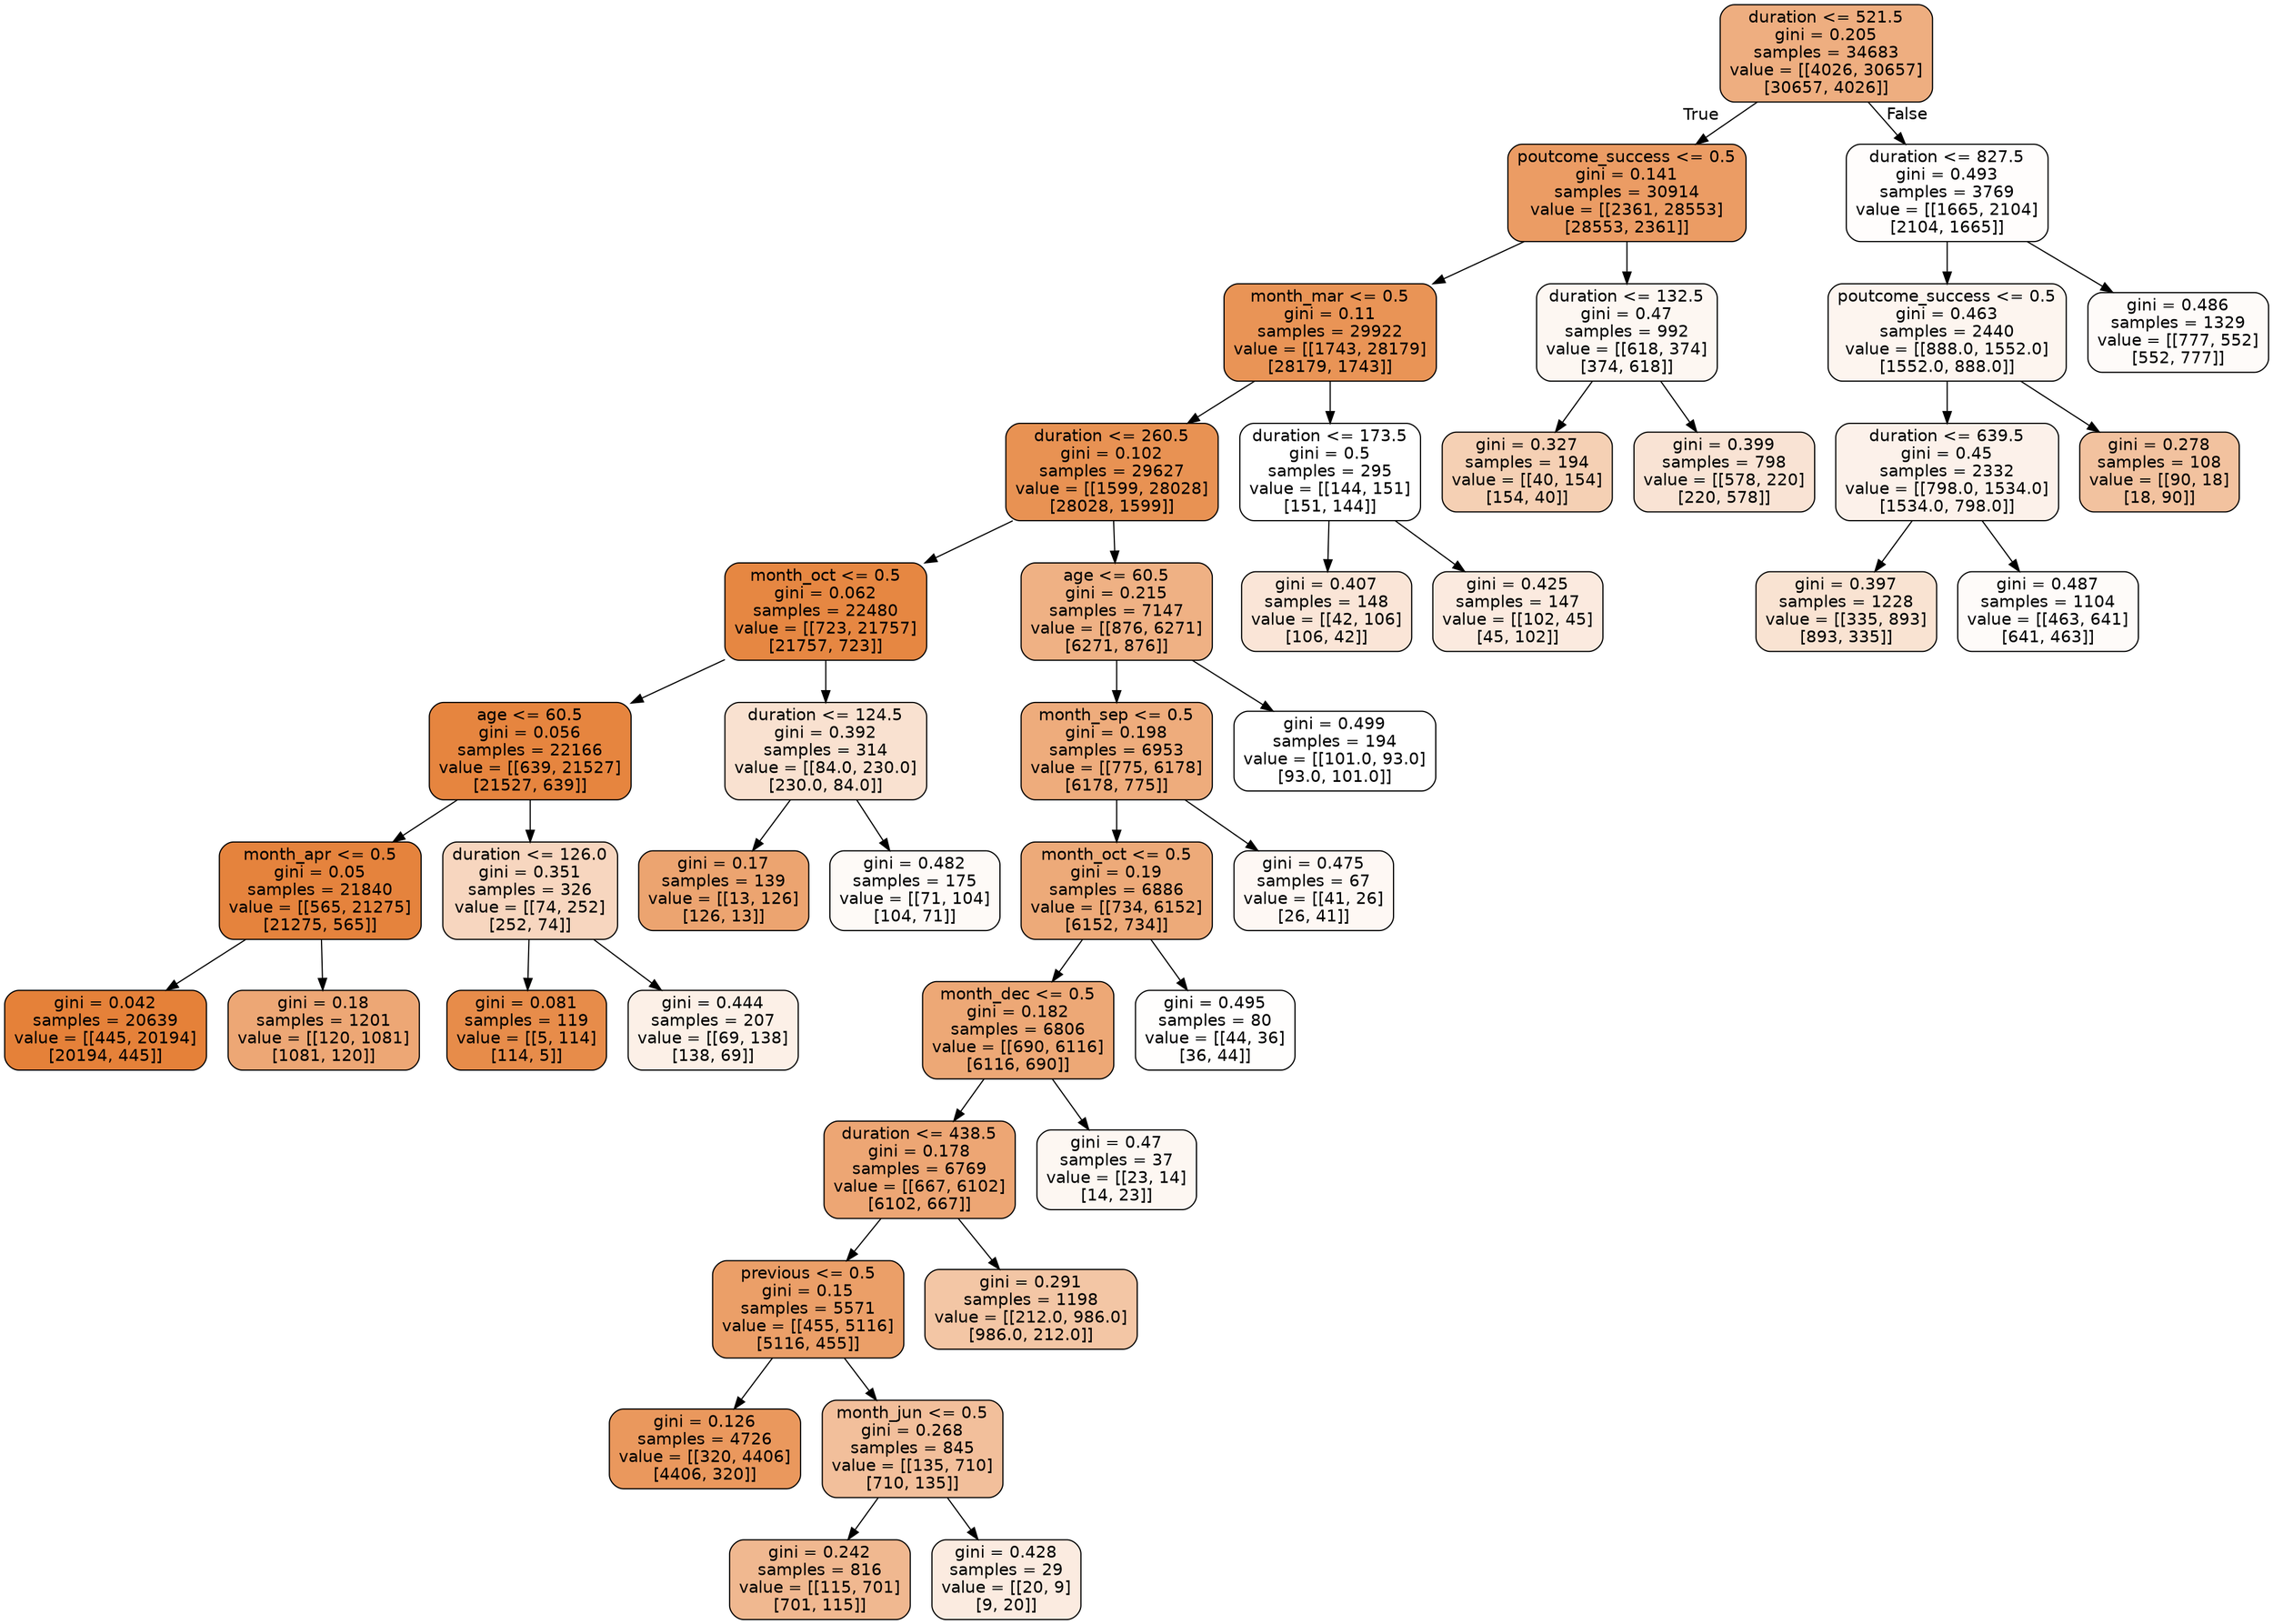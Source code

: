 digraph Tree {
node [shape=box, style="filled, rounded", color="black", fontname="helvetica"] ;
edge [fontname="helvetica"] ;
0 [label="duration <= 521.5\ngini = 0.205\nsamples = 34683\nvalue = [[4026, 30657]\n[30657, 4026]]", fillcolor="#eeae80"] ;
1 [label="poutcome_success <= 0.5\ngini = 0.141\nsamples = 30914\nvalue = [[2361, 28553]\n[28553, 2361]]", fillcolor="#eb9c64"] ;
0 -> 1 [labeldistance=2.5, labelangle=45, headlabel="True"] ;
3 [label="month_mar <= 0.5\ngini = 0.11\nsamples = 29922\nvalue = [[1743, 28179]\n[28179, 1743]]", fillcolor="#e99456"] ;
1 -> 3 ;
5 [label="duration <= 260.5\ngini = 0.102\nsamples = 29627\nvalue = [[1599, 28028]\n[28028, 1599]]", fillcolor="#e89253"] ;
3 -> 5 ;
7 [label="month_oct <= 0.5\ngini = 0.062\nsamples = 22480\nvalue = [[723, 21757]\n[21757, 723]]", fillcolor="#e68742"] ;
5 -> 7 ;
17 [label="age <= 60.5\ngini = 0.056\nsamples = 22166\nvalue = [[639, 21527]\n[21527, 639]]", fillcolor="#e6853f"] ;
7 -> 17 ;
23 [label="month_apr <= 0.5\ngini = 0.05\nsamples = 21840\nvalue = [[565, 21275]\n[21275, 565]]", fillcolor="#e5833d"] ;
17 -> 23 ;
35 [label="gini = 0.042\nsamples = 20639\nvalue = [[445, 20194]\n[20194, 445]]", fillcolor="#e58139"] ;
23 -> 35 ;
36 [label="gini = 0.18\nsamples = 1201\nvalue = [[120, 1081]\n[1081, 120]]", fillcolor="#eda775"] ;
23 -> 36 ;
24 [label="duration <= 126.0\ngini = 0.351\nsamples = 326\nvalue = [[74, 252]\n[252, 74]]", fillcolor="#f7d6bf"] ;
17 -> 24 ;
37 [label="gini = 0.081\nsamples = 119\nvalue = [[5, 114]\n[114, 5]]", fillcolor="#e78c4a"] ;
24 -> 37 ;
38 [label="gini = 0.444\nsamples = 207\nvalue = [[69, 138]\n[138, 69]]", fillcolor="#fcf0e7"] ;
24 -> 38 ;
18 [label="duration <= 124.5\ngini = 0.392\nsamples = 314\nvalue = [[84.0, 230.0]\n[230.0, 84.0]]", fillcolor="#f9e1d0"] ;
7 -> 18 ;
33 [label="gini = 0.17\nsamples = 139\nvalue = [[13, 126]\n[126, 13]]", fillcolor="#eca470"] ;
18 -> 33 ;
34 [label="gini = 0.482\nsamples = 175\nvalue = [[71, 104]\n[104, 71]]", fillcolor="#fefaf7"] ;
18 -> 34 ;
8 [label="age <= 60.5\ngini = 0.215\nsamples = 7147\nvalue = [[876, 6271]\n[6271, 876]]", fillcolor="#efb184"] ;
5 -> 8 ;
13 [label="month_sep <= 0.5\ngini = 0.198\nsamples = 6953\nvalue = [[775, 6178]\n[6178, 775]]", fillcolor="#eeac7c"] ;
8 -> 13 ;
19 [label="month_oct <= 0.5\ngini = 0.19\nsamples = 6886\nvalue = [[734, 6152]\n[6152, 734]]", fillcolor="#edaa79"] ;
13 -> 19 ;
21 [label="month_dec <= 0.5\ngini = 0.182\nsamples = 6806\nvalue = [[690, 6116]\n[6116, 690]]", fillcolor="#eda876"] ;
19 -> 21 ;
29 [label="duration <= 438.5\ngini = 0.178\nsamples = 6769\nvalue = [[667, 6102]\n[6102, 667]]", fillcolor="#eda674"] ;
21 -> 29 ;
31 [label="previous <= 0.5\ngini = 0.15\nsamples = 5571\nvalue = [[455, 5116]\n[5116, 455]]", fillcolor="#eb9f68"] ;
29 -> 31 ;
39 [label="gini = 0.126\nsamples = 4726\nvalue = [[320, 4406]\n[4406, 320]]", fillcolor="#ea985d"] ;
31 -> 39 ;
40 [label="month_jun <= 0.5\ngini = 0.268\nsamples = 845\nvalue = [[135, 710]\n[710, 135]]", fillcolor="#f2bf9b"] ;
31 -> 40 ;
41 [label="gini = 0.242\nsamples = 816\nvalue = [[115, 701]\n[701, 115]]", fillcolor="#f0b890"] ;
40 -> 41 ;
42 [label="gini = 0.428\nsamples = 29\nvalue = [[20, 9]\n[9, 20]]", fillcolor="#fbebe0"] ;
40 -> 42 ;
32 [label="gini = 0.291\nsamples = 1198\nvalue = [[212.0, 986.0]\n[986.0, 212.0]]", fillcolor="#f3c6a5"] ;
29 -> 32 ;
30 [label="gini = 0.47\nsamples = 37\nvalue = [[23, 14]\n[14, 23]]", fillcolor="#fdf7f2"] ;
21 -> 30 ;
22 [label="gini = 0.495\nsamples = 80\nvalue = [[44, 36]\n[36, 44]]", fillcolor="#fffefd"] ;
19 -> 22 ;
20 [label="gini = 0.475\nsamples = 67\nvalue = [[41, 26]\n[26, 41]]", fillcolor="#fef8f4"] ;
13 -> 20 ;
14 [label="gini = 0.499\nsamples = 194\nvalue = [[101.0, 93.0]\n[93.0, 101.0]]", fillcolor="#ffffff"] ;
8 -> 14 ;
6 [label="duration <= 173.5\ngini = 0.5\nsamples = 295\nvalue = [[144, 151]\n[151, 144]]", fillcolor="#ffffff"] ;
3 -> 6 ;
27 [label="gini = 0.407\nsamples = 148\nvalue = [[42, 106]\n[106, 42]]", fillcolor="#fae5d7"] ;
6 -> 27 ;
28 [label="gini = 0.425\nsamples = 147\nvalue = [[102, 45]\n[45, 102]]", fillcolor="#fbeadf"] ;
6 -> 28 ;
4 [label="duration <= 132.5\ngini = 0.47\nsamples = 992\nvalue = [[618, 374]\n[374, 618]]", fillcolor="#fdf7f2"] ;
1 -> 4 ;
11 [label="gini = 0.327\nsamples = 194\nvalue = [[40, 154]\n[154, 40]]", fillcolor="#f5d0b4"] ;
4 -> 11 ;
12 [label="gini = 0.399\nsamples = 798\nvalue = [[578, 220]\n[220, 578]]", fillcolor="#f9e3d4"] ;
4 -> 12 ;
2 [label="duration <= 827.5\ngini = 0.493\nsamples = 3769\nvalue = [[1665, 2104]\n[2104, 1665]]", fillcolor="#fffdfc"] ;
0 -> 2 [labeldistance=2.5, labelangle=-45, headlabel="False"] ;
9 [label="poutcome_success <= 0.5\ngini = 0.463\nsamples = 2440\nvalue = [[888.0, 1552.0]\n[1552.0, 888.0]]", fillcolor="#fdf5ef"] ;
2 -> 9 ;
15 [label="duration <= 639.5\ngini = 0.45\nsamples = 2332\nvalue = [[798.0, 1534.0]\n[1534.0, 798.0]]", fillcolor="#fcf1ea"] ;
9 -> 15 ;
25 [label="gini = 0.397\nsamples = 1228\nvalue = [[335, 893]\n[893, 335]]", fillcolor="#f9e3d2"] ;
15 -> 25 ;
26 [label="gini = 0.487\nsamples = 1104\nvalue = [[463, 641]\n[641, 463]]", fillcolor="#fefbf9"] ;
15 -> 26 ;
16 [label="gini = 0.278\nsamples = 108\nvalue = [[90, 18]\n[18, 90]]", fillcolor="#f2c29f"] ;
9 -> 16 ;
10 [label="gini = 0.486\nsamples = 1329\nvalue = [[777, 552]\n[552, 777]]", fillcolor="#fefbf9"] ;
2 -> 10 ;
}